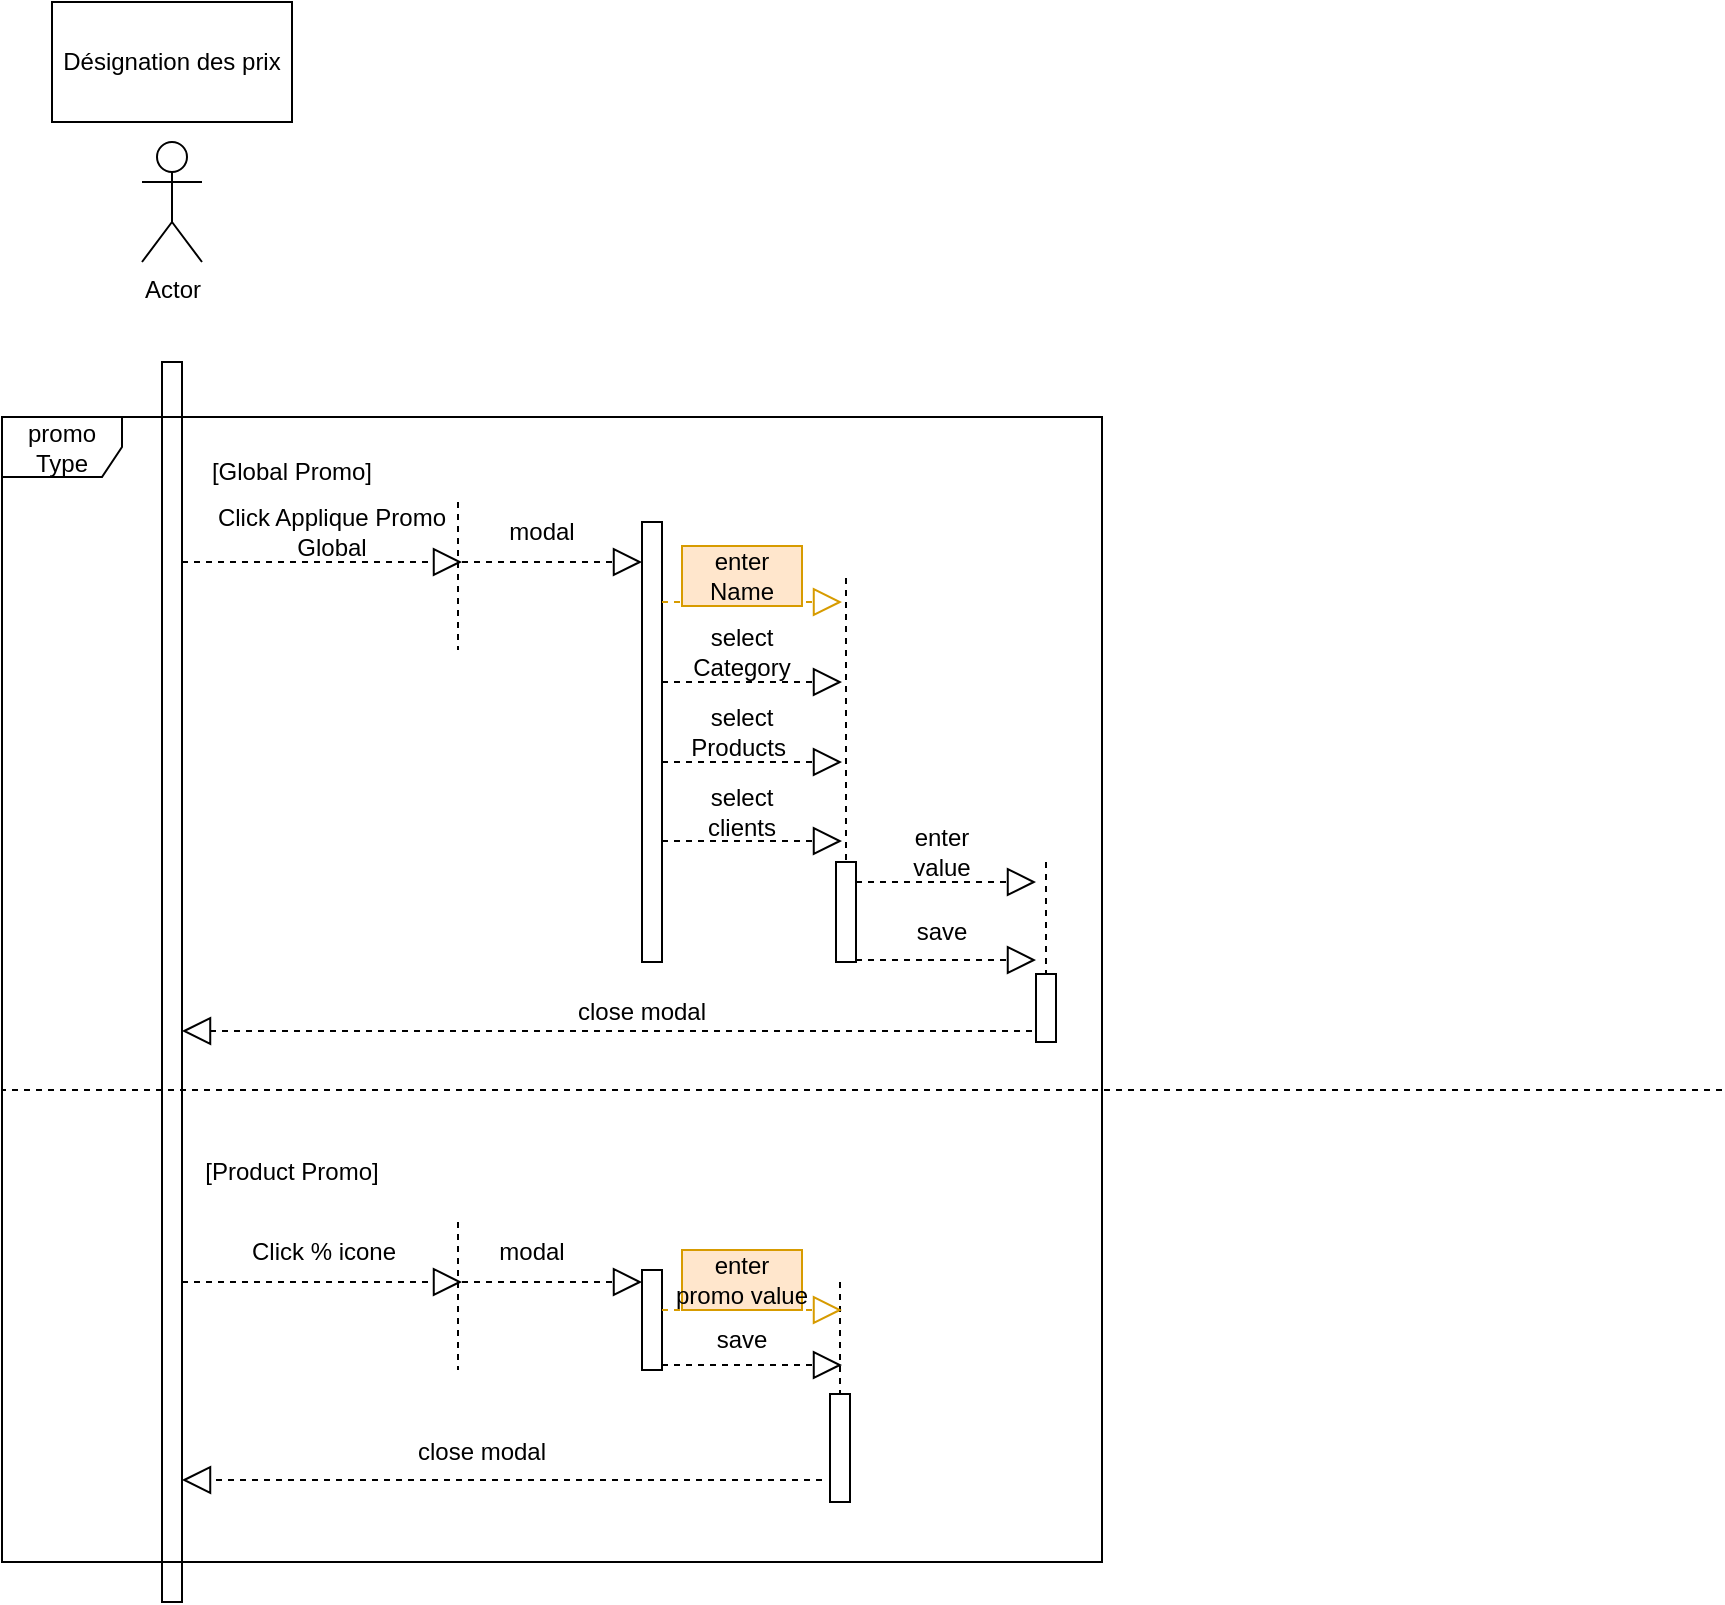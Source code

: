 <mxfile version="15.8.6" type="github">
  <diagram id="mKCCNcsPJogd3hewPj5Q" name="Page-1">
    <mxGraphModel dx="1422" dy="914" grid="1" gridSize="10" guides="1" tooltips="1" connect="1" arrows="1" fold="1" page="1" pageScale="1" pageWidth="1200" pageHeight="1600" math="0" shadow="0">
      <root>
        <mxCell id="0" />
        <mxCell id="1" parent="0" />
        <mxCell id="F3QV3LTrv1IJ6l5-PkMj-1" value="&lt;div&gt;Désignation des prix&lt;/div&gt;" style="rounded=0;whiteSpace=wrap;html=1;" vertex="1" parent="1">
          <mxGeometry x="75" y="40" width="120" height="60" as="geometry" />
        </mxCell>
        <mxCell id="F3QV3LTrv1IJ6l5-PkMj-2" value="Actor" style="shape=umlActor;verticalLabelPosition=bottom;verticalAlign=top;html=1;" vertex="1" parent="1">
          <mxGeometry x="120" y="110" width="30" height="60" as="geometry" />
        </mxCell>
        <mxCell id="F3QV3LTrv1IJ6l5-PkMj-3" value="" style="html=1;points=[];perimeter=orthogonalPerimeter;" vertex="1" parent="1">
          <mxGeometry x="130" y="220" width="10" height="620" as="geometry" />
        </mxCell>
        <mxCell id="F3QV3LTrv1IJ6l5-PkMj-7" value="promo Type" style="shape=umlFrame;whiteSpace=wrap;html=1;" vertex="1" parent="1">
          <mxGeometry x="50" y="247.5" width="550" height="572.5" as="geometry" />
        </mxCell>
        <mxCell id="F3QV3LTrv1IJ6l5-PkMj-15" value="[Global Promo]" style="text;html=1;strokeColor=none;fillColor=none;align=center;verticalAlign=middle;whiteSpace=wrap;rounded=0;" vertex="1" parent="1">
          <mxGeometry x="110" y="260" width="170" height="30" as="geometry" />
        </mxCell>
        <mxCell id="F3QV3LTrv1IJ6l5-PkMj-16" value="" style="html=1;points=[];perimeter=orthogonalPerimeter;" vertex="1" parent="1">
          <mxGeometry x="370" y="300" width="10" height="220" as="geometry" />
        </mxCell>
        <mxCell id="F3QV3LTrv1IJ6l5-PkMj-17" value="" style="endArrow=block;dashed=1;endFill=0;endSize=12;html=1;rounded=0;entryX=1;entryY=1;entryDx=0;entryDy=0;" edge="1" parent="1" target="F3QV3LTrv1IJ6l5-PkMj-18">
          <mxGeometry width="160" relative="1" as="geometry">
            <mxPoint x="140" y="320" as="sourcePoint" />
            <mxPoint x="300" y="320" as="targetPoint" />
          </mxGeometry>
        </mxCell>
        <mxCell id="F3QV3LTrv1IJ6l5-PkMj-18" value="Click Applique Promo Global" style="text;html=1;strokeColor=none;fillColor=none;align=center;verticalAlign=middle;whiteSpace=wrap;rounded=0;" vertex="1" parent="1">
          <mxGeometry x="150" y="290" width="130" height="30" as="geometry" />
        </mxCell>
        <mxCell id="F3QV3LTrv1IJ6l5-PkMj-21" value="" style="line;strokeWidth=1;fillColor=none;align=left;verticalAlign=middle;spacingTop=-1;spacingLeft=3;spacingRight=3;rotatable=0;labelPosition=right;points=[];portConstraint=eastwest;dashed=1;direction=west;" vertex="1" parent="1">
          <mxGeometry x="50" y="580" width="860" height="8" as="geometry" />
        </mxCell>
        <mxCell id="F3QV3LTrv1IJ6l5-PkMj-23" value="" style="endArrow=block;dashed=1;endFill=0;endSize=12;html=1;rounded=0;sketch=0;strokeColor=default;" edge="1" parent="1">
          <mxGeometry width="160" relative="1" as="geometry">
            <mxPoint x="280" y="320" as="sourcePoint" />
            <mxPoint x="370" y="320" as="targetPoint" />
          </mxGeometry>
        </mxCell>
        <mxCell id="F3QV3LTrv1IJ6l5-PkMj-24" value="" style="line;strokeWidth=1;fillColor=none;align=left;verticalAlign=middle;spacingTop=-1;spacingLeft=3;spacingRight=3;rotatable=0;labelPosition=right;points=[];portConstraint=eastwest;dashed=1;direction=south;" vertex="1" parent="1">
          <mxGeometry x="276" y="290" width="4" height="74" as="geometry" />
        </mxCell>
        <mxCell id="F3QV3LTrv1IJ6l5-PkMj-26" value="modal" style="text;html=1;strokeColor=none;fillColor=none;align=center;verticalAlign=middle;whiteSpace=wrap;rounded=0;" vertex="1" parent="1">
          <mxGeometry x="290" y="290" width="60" height="30" as="geometry" />
        </mxCell>
        <mxCell id="F3QV3LTrv1IJ6l5-PkMj-29" value="" style="endArrow=block;dashed=1;endFill=0;endSize=12;html=1;rounded=0;sketch=0;strokeColor=#d79b00;fillColor=#ffe6cc;" edge="1" parent="1">
          <mxGeometry width="160" relative="1" as="geometry">
            <mxPoint x="380" y="340" as="sourcePoint" />
            <mxPoint x="470" y="340" as="targetPoint" />
          </mxGeometry>
        </mxCell>
        <mxCell id="F3QV3LTrv1IJ6l5-PkMj-30" value="" style="endArrow=block;dashed=1;endFill=0;endSize=12;html=1;rounded=0;sketch=0;strokeColor=default;" edge="1" parent="1">
          <mxGeometry width="160" relative="1" as="geometry">
            <mxPoint x="380" y="380" as="sourcePoint" />
            <mxPoint x="470" y="380" as="targetPoint" />
          </mxGeometry>
        </mxCell>
        <mxCell id="F3QV3LTrv1IJ6l5-PkMj-31" value="" style="endArrow=block;dashed=1;endFill=0;endSize=12;html=1;rounded=0;sketch=0;strokeColor=default;" edge="1" parent="1">
          <mxGeometry width="160" relative="1" as="geometry">
            <mxPoint x="380" y="420" as="sourcePoint" />
            <mxPoint x="470" y="420" as="targetPoint" />
          </mxGeometry>
        </mxCell>
        <mxCell id="F3QV3LTrv1IJ6l5-PkMj-32" value="" style="endArrow=block;dashed=1;endFill=0;endSize=12;html=1;rounded=0;sketch=0;strokeColor=default;" edge="1" parent="1">
          <mxGeometry width="160" relative="1" as="geometry">
            <mxPoint x="380" y="459.5" as="sourcePoint" />
            <mxPoint x="470" y="459.5" as="targetPoint" />
          </mxGeometry>
        </mxCell>
        <mxCell id="F3QV3LTrv1IJ6l5-PkMj-34" value="select Category" style="text;html=1;strokeColor=none;fillColor=none;align=center;verticalAlign=middle;whiteSpace=wrap;rounded=0;" vertex="1" parent="1">
          <mxGeometry x="390" y="350" width="60" height="30" as="geometry" />
        </mxCell>
        <mxCell id="F3QV3LTrv1IJ6l5-PkMj-35" value="select Products&amp;nbsp;&lt;span style=&quot;color: rgba(0 , 0 , 0 , 0) ; font-family: monospace ; font-size: 0px&quot;&gt;%3CmxGraphModel%3E%3Croot%3E%3CmxCell%20id%3D%220%22%2F%3E%3CmxCell%20id%3D%221%22%20parent%3D%220%22%2F%3E%3CmxCell%20id%3D%222%22%20value%3D%22enter%20Name%22%20style%3D%22text%3Bhtml%3D1%3BstrokeColor%3Dnone%3BfillColor%3Dnone%3Balign%3Dcenter%3BverticalAlign%3Dmiddle%3BwhiteSpace%3Dwrap%3Brounded%3D0%3B%22%20vertex%3D%221%22%20parent%3D%221%22%3E%3CmxGeometry%20x%3D%22520%22%20y%3D%22170%22%20width%3D%2260%22%20height%3D%2230%22%20as%3D%22geometry%22%2F%3E%3C%2FmxCell%3E%3C%2Froot%3E%3C%2FmxGraphModel%3E&lt;/span&gt;" style="text;html=1;strokeColor=none;fillColor=none;align=center;verticalAlign=middle;whiteSpace=wrap;rounded=0;" vertex="1" parent="1">
          <mxGeometry x="390" y="390" width="60" height="30" as="geometry" />
        </mxCell>
        <mxCell id="F3QV3LTrv1IJ6l5-PkMj-36" value="enter Name" style="text;html=1;strokeColor=#d79b00;fillColor=#ffe6cc;align=center;verticalAlign=middle;whiteSpace=wrap;rounded=0;" vertex="1" parent="1">
          <mxGeometry x="390" y="312" width="60" height="30" as="geometry" />
        </mxCell>
        <mxCell id="F3QV3LTrv1IJ6l5-PkMj-38" value="select clients" style="text;html=1;strokeColor=none;fillColor=none;align=center;verticalAlign=middle;whiteSpace=wrap;rounded=0;" vertex="1" parent="1">
          <mxGeometry x="390" y="430" width="60" height="30" as="geometry" />
        </mxCell>
        <mxCell id="F3QV3LTrv1IJ6l5-PkMj-40" value="" style="html=1;points=[];perimeter=orthogonalPerimeter;fillColor=none;" vertex="1" parent="1">
          <mxGeometry x="467" y="470" width="10" height="50" as="geometry" />
        </mxCell>
        <mxCell id="F3QV3LTrv1IJ6l5-PkMj-41" value="" style="line;strokeWidth=1;fillColor=none;align=left;verticalAlign=middle;spacingTop=-1;spacingLeft=3;spacingRight=3;rotatable=0;labelPosition=right;points=[];portConstraint=eastwest;dashed=1;direction=south;" vertex="1" parent="1">
          <mxGeometry x="470" y="328" width="4" height="142" as="geometry" />
        </mxCell>
        <mxCell id="F3QV3LTrv1IJ6l5-PkMj-42" value="enter value" style="text;html=1;strokeColor=none;fillColor=none;align=center;verticalAlign=middle;whiteSpace=wrap;rounded=0;" vertex="1" parent="1">
          <mxGeometry x="490" y="450" width="60" height="30" as="geometry" />
        </mxCell>
        <mxCell id="F3QV3LTrv1IJ6l5-PkMj-43" value="" style="endArrow=block;dashed=1;endFill=0;endSize=12;html=1;rounded=0;sketch=0;strokeColor=default;" edge="1" parent="1">
          <mxGeometry width="160" relative="1" as="geometry">
            <mxPoint x="477" y="480" as="sourcePoint" />
            <mxPoint x="567" y="480" as="targetPoint" />
          </mxGeometry>
        </mxCell>
        <mxCell id="F3QV3LTrv1IJ6l5-PkMj-44" value="save" style="text;html=1;strokeColor=none;fillColor=none;align=center;verticalAlign=middle;whiteSpace=wrap;rounded=0;" vertex="1" parent="1">
          <mxGeometry x="490" y="490" width="60" height="30" as="geometry" />
        </mxCell>
        <mxCell id="F3QV3LTrv1IJ6l5-PkMj-45" value="" style="endArrow=block;dashed=1;endFill=0;endSize=12;html=1;rounded=0;sketch=0;strokeColor=default;" edge="1" parent="1">
          <mxGeometry width="160" relative="1" as="geometry">
            <mxPoint x="477" y="519" as="sourcePoint" />
            <mxPoint x="567" y="519" as="targetPoint" />
          </mxGeometry>
        </mxCell>
        <mxCell id="F3QV3LTrv1IJ6l5-PkMj-46" value="" style="line;strokeWidth=1;fillColor=none;align=left;verticalAlign=middle;spacingTop=-1;spacingLeft=3;spacingRight=3;rotatable=0;labelPosition=right;points=[];portConstraint=eastwest;dashed=1;direction=south;" vertex="1" parent="1">
          <mxGeometry x="570" y="470" width="4" height="56" as="geometry" />
        </mxCell>
        <mxCell id="F3QV3LTrv1IJ6l5-PkMj-47" value="" style="html=1;points=[];perimeter=orthogonalPerimeter;fillColor=none;" vertex="1" parent="1">
          <mxGeometry x="567" y="526" width="10" height="34" as="geometry" />
        </mxCell>
        <mxCell id="F3QV3LTrv1IJ6l5-PkMj-49" value="" style="endArrow=block;dashed=1;endFill=0;endSize=12;html=1;rounded=0;sketch=0;strokeColor=default;" edge="1" parent="1">
          <mxGeometry width="160" relative="1" as="geometry">
            <mxPoint x="565" y="554.5" as="sourcePoint" />
            <mxPoint x="140" y="554.5" as="targetPoint" />
          </mxGeometry>
        </mxCell>
        <mxCell id="F3QV3LTrv1IJ6l5-PkMj-50" value="close modal" style="text;html=1;strokeColor=none;fillColor=none;align=center;verticalAlign=middle;whiteSpace=wrap;rounded=0;" vertex="1" parent="1">
          <mxGeometry x="300" y="530" width="140" height="30" as="geometry" />
        </mxCell>
        <mxCell id="F3QV3LTrv1IJ6l5-PkMj-56" value="[Product Promo]" style="text;html=1;strokeColor=none;fillColor=none;align=center;verticalAlign=middle;whiteSpace=wrap;rounded=0;" vertex="1" parent="1">
          <mxGeometry x="110" y="610" width="170" height="30" as="geometry" />
        </mxCell>
        <mxCell id="F3QV3LTrv1IJ6l5-PkMj-57" value="Click % icone" style="text;html=1;strokeColor=none;fillColor=none;align=center;verticalAlign=middle;whiteSpace=wrap;rounded=0;" vertex="1" parent="1">
          <mxGeometry x="146" y="650" width="130" height="30" as="geometry" />
        </mxCell>
        <mxCell id="F3QV3LTrv1IJ6l5-PkMj-58" value="modal" style="text;html=1;strokeColor=none;fillColor=none;align=center;verticalAlign=middle;whiteSpace=wrap;rounded=0;" vertex="1" parent="1">
          <mxGeometry x="280" y="650" width="70" height="30" as="geometry" />
        </mxCell>
        <mxCell id="F3QV3LTrv1IJ6l5-PkMj-59" value="" style="line;strokeWidth=1;fillColor=none;align=left;verticalAlign=middle;spacingTop=-1;spacingLeft=3;spacingRight=3;rotatable=0;labelPosition=right;points=[];portConstraint=eastwest;dashed=1;direction=south;" vertex="1" parent="1">
          <mxGeometry x="276" y="650" width="4" height="74" as="geometry" />
        </mxCell>
        <mxCell id="F3QV3LTrv1IJ6l5-PkMj-60" value="" style="endArrow=block;dashed=1;endFill=0;endSize=12;html=1;rounded=0;sketch=0;strokeColor=default;" edge="1" parent="1">
          <mxGeometry width="160" relative="1" as="geometry">
            <mxPoint x="280" y="680" as="sourcePoint" />
            <mxPoint x="370" y="680" as="targetPoint" />
          </mxGeometry>
        </mxCell>
        <mxCell id="F3QV3LTrv1IJ6l5-PkMj-61" value="" style="endArrow=block;dashed=1;endFill=0;endSize=12;html=1;rounded=0;sketch=0;strokeColor=default;" edge="1" parent="1">
          <mxGeometry width="160" relative="1" as="geometry">
            <mxPoint x="140" y="680" as="sourcePoint" />
            <mxPoint x="280" y="680" as="targetPoint" />
          </mxGeometry>
        </mxCell>
        <mxCell id="F3QV3LTrv1IJ6l5-PkMj-62" value="" style="html=1;points=[];perimeter=orthogonalPerimeter;fillColor=none;" vertex="1" parent="1">
          <mxGeometry x="370" y="674" width="10" height="50" as="geometry" />
        </mxCell>
        <mxCell id="F3QV3LTrv1IJ6l5-PkMj-63" value="enter promo&amp;nbsp;value" style="text;html=1;strokeColor=#d79b00;fillColor=#ffe6cc;align=center;verticalAlign=middle;whiteSpace=wrap;rounded=0;" vertex="1" parent="1">
          <mxGeometry x="390" y="664" width="60" height="30" as="geometry" />
        </mxCell>
        <mxCell id="F3QV3LTrv1IJ6l5-PkMj-64" value="save" style="text;html=1;strokeColor=none;fillColor=none;align=center;verticalAlign=middle;whiteSpace=wrap;rounded=0;" vertex="1" parent="1">
          <mxGeometry x="390" y="694" width="60" height="30" as="geometry" />
        </mxCell>
        <mxCell id="F3QV3LTrv1IJ6l5-PkMj-65" value="" style="line;strokeWidth=1;fillColor=none;align=left;verticalAlign=middle;spacingTop=-1;spacingLeft=3;spacingRight=3;rotatable=0;labelPosition=right;points=[];portConstraint=eastwest;dashed=1;direction=south;" vertex="1" parent="1">
          <mxGeometry x="467" y="680" width="4" height="56" as="geometry" />
        </mxCell>
        <mxCell id="F3QV3LTrv1IJ6l5-PkMj-66" value="" style="html=1;points=[];perimeter=orthogonalPerimeter;fillColor=none;" vertex="1" parent="1">
          <mxGeometry x="464" y="736" width="10" height="54" as="geometry" />
        </mxCell>
        <mxCell id="F3QV3LTrv1IJ6l5-PkMj-67" value="" style="endArrow=block;dashed=1;endFill=0;endSize=12;html=1;rounded=0;sketch=0;strokeColor=default;" edge="1" parent="1">
          <mxGeometry width="160" relative="1" as="geometry">
            <mxPoint x="460" y="779" as="sourcePoint" />
            <mxPoint x="140" y="779" as="targetPoint" />
          </mxGeometry>
        </mxCell>
        <mxCell id="F3QV3LTrv1IJ6l5-PkMj-68" value="close modal" style="text;html=1;strokeColor=none;fillColor=none;align=center;verticalAlign=middle;whiteSpace=wrap;rounded=0;" vertex="1" parent="1">
          <mxGeometry x="220" y="750" width="140" height="30" as="geometry" />
        </mxCell>
        <mxCell id="F3QV3LTrv1IJ6l5-PkMj-69" value="" style="endArrow=block;dashed=1;endFill=0;endSize=12;html=1;rounded=0;sketch=0;strokeColor=default;" edge="1" parent="1">
          <mxGeometry width="160" relative="1" as="geometry">
            <mxPoint x="380" y="721.5" as="sourcePoint" />
            <mxPoint x="470" y="721.5" as="targetPoint" />
          </mxGeometry>
        </mxCell>
        <mxCell id="F3QV3LTrv1IJ6l5-PkMj-71" value="" style="endArrow=block;dashed=1;endFill=0;endSize=12;html=1;rounded=0;sketch=0;strokeColor=#d79b00;fillColor=#ffe6cc;" edge="1" parent="1">
          <mxGeometry width="160" relative="1" as="geometry">
            <mxPoint x="380" y="694" as="sourcePoint" />
            <mxPoint x="470" y="694" as="targetPoint" />
          </mxGeometry>
        </mxCell>
      </root>
    </mxGraphModel>
  </diagram>
</mxfile>
